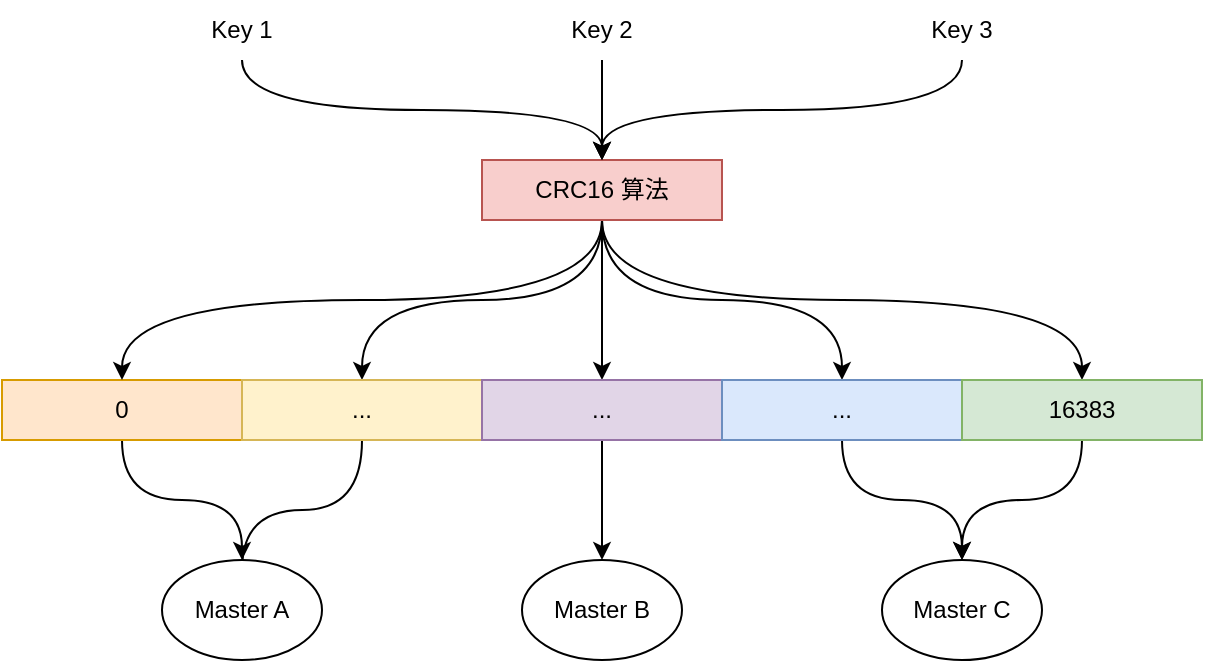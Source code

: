 <mxfile version="15.4.0" type="device"><diagram id="3wV7zsycjSuZS7nKBW8O" name="第 1 页"><mxGraphModel dx="1086" dy="846" grid="1" gridSize="10" guides="1" tooltips="1" connect="1" arrows="1" fold="1" page="1" pageScale="1" pageWidth="827" pageHeight="1169" math="0" shadow="0"><root><mxCell id="0"/><mxCell id="1" parent="0"/><mxCell id="Ky5MsWwmEPHfurqqVyD4-17" style="edgeStyle=orthogonalEdgeStyle;curved=1;rounded=0;orthogonalLoop=1;jettySize=auto;html=1;exitX=0.5;exitY=1;exitDx=0;exitDy=0;" edge="1" parent="1" source="Ky5MsWwmEPHfurqqVyD4-1" target="Ky5MsWwmEPHfurqqVyD4-14"><mxGeometry relative="1" as="geometry"/></mxCell><mxCell id="Ky5MsWwmEPHfurqqVyD4-1" value="0" style="rounded=0;whiteSpace=wrap;html=1;fillColor=#ffe6cc;strokeColor=#d79b00;" vertex="1" parent="1"><mxGeometry x="130" y="280" width="120" height="30" as="geometry"/></mxCell><mxCell id="Ky5MsWwmEPHfurqqVyD4-9" style="edgeStyle=orthogonalEdgeStyle;rounded=0;orthogonalLoop=1;jettySize=auto;html=1;exitX=0.5;exitY=1;exitDx=0;exitDy=0;entryX=0.5;entryY=0;entryDx=0;entryDy=0;curved=1;" edge="1" parent="1" source="Ky5MsWwmEPHfurqqVyD4-3" target="Ky5MsWwmEPHfurqqVyD4-1"><mxGeometry relative="1" as="geometry"/></mxCell><mxCell id="Ky5MsWwmEPHfurqqVyD4-10" style="edgeStyle=orthogonalEdgeStyle;curved=1;rounded=0;orthogonalLoop=1;jettySize=auto;html=1;exitX=0.5;exitY=1;exitDx=0;exitDy=0;" edge="1" parent="1" source="Ky5MsWwmEPHfurqqVyD4-3" target="Ky5MsWwmEPHfurqqVyD4-4"><mxGeometry relative="1" as="geometry"/></mxCell><mxCell id="Ky5MsWwmEPHfurqqVyD4-11" style="edgeStyle=orthogonalEdgeStyle;curved=1;rounded=0;orthogonalLoop=1;jettySize=auto;html=1;exitX=0.5;exitY=1;exitDx=0;exitDy=0;" edge="1" parent="1" source="Ky5MsWwmEPHfurqqVyD4-3" target="Ky5MsWwmEPHfurqqVyD4-6"><mxGeometry relative="1" as="geometry"/></mxCell><mxCell id="Ky5MsWwmEPHfurqqVyD4-12" style="edgeStyle=orthogonalEdgeStyle;curved=1;rounded=0;orthogonalLoop=1;jettySize=auto;html=1;exitX=0.5;exitY=1;exitDx=0;exitDy=0;" edge="1" parent="1" source="Ky5MsWwmEPHfurqqVyD4-3" target="Ky5MsWwmEPHfurqqVyD4-7"><mxGeometry relative="1" as="geometry"/></mxCell><mxCell id="Ky5MsWwmEPHfurqqVyD4-13" style="edgeStyle=orthogonalEdgeStyle;curved=1;rounded=0;orthogonalLoop=1;jettySize=auto;html=1;exitX=0.5;exitY=1;exitDx=0;exitDy=0;entryX=0.5;entryY=0;entryDx=0;entryDy=0;" edge="1" parent="1" source="Ky5MsWwmEPHfurqqVyD4-3" target="Ky5MsWwmEPHfurqqVyD4-8"><mxGeometry relative="1" as="geometry"/></mxCell><mxCell id="Ky5MsWwmEPHfurqqVyD4-3" value="CRC16 算法" style="rounded=0;whiteSpace=wrap;html=1;fillColor=#f8cecc;strokeColor=#b85450;" vertex="1" parent="1"><mxGeometry x="370" y="170" width="120" height="30" as="geometry"/></mxCell><mxCell id="Ky5MsWwmEPHfurqqVyD4-18" style="edgeStyle=orthogonalEdgeStyle;curved=1;rounded=0;orthogonalLoop=1;jettySize=auto;html=1;exitX=0.5;exitY=1;exitDx=0;exitDy=0;" edge="1" parent="1" source="Ky5MsWwmEPHfurqqVyD4-4"><mxGeometry relative="1" as="geometry"><mxPoint x="250" y="380" as="targetPoint"/></mxGeometry></mxCell><mxCell id="Ky5MsWwmEPHfurqqVyD4-4" value="..." style="rounded=0;whiteSpace=wrap;html=1;fillColor=#fff2cc;strokeColor=#d6b656;" vertex="1" parent="1"><mxGeometry x="250" y="280" width="120" height="30" as="geometry"/></mxCell><mxCell id="Ky5MsWwmEPHfurqqVyD4-19" style="edgeStyle=orthogonalEdgeStyle;curved=1;rounded=0;orthogonalLoop=1;jettySize=auto;html=1;exitX=0.5;exitY=1;exitDx=0;exitDy=0;" edge="1" parent="1" source="Ky5MsWwmEPHfurqqVyD4-6" target="Ky5MsWwmEPHfurqqVyD4-15"><mxGeometry relative="1" as="geometry"/></mxCell><mxCell id="Ky5MsWwmEPHfurqqVyD4-6" value="..." style="rounded=0;whiteSpace=wrap;html=1;fillColor=#e1d5e7;strokeColor=#9673a6;" vertex="1" parent="1"><mxGeometry x="370" y="280" width="120" height="30" as="geometry"/></mxCell><mxCell id="Ky5MsWwmEPHfurqqVyD4-20" style="edgeStyle=orthogonalEdgeStyle;curved=1;rounded=0;orthogonalLoop=1;jettySize=auto;html=1;exitX=0.5;exitY=1;exitDx=0;exitDy=0;" edge="1" parent="1" source="Ky5MsWwmEPHfurqqVyD4-7" target="Ky5MsWwmEPHfurqqVyD4-16"><mxGeometry relative="1" as="geometry"/></mxCell><mxCell id="Ky5MsWwmEPHfurqqVyD4-7" value="..." style="rounded=0;whiteSpace=wrap;html=1;fillColor=#dae8fc;strokeColor=#6c8ebf;" vertex="1" parent="1"><mxGeometry x="490" y="280" width="120" height="30" as="geometry"/></mxCell><mxCell id="Ky5MsWwmEPHfurqqVyD4-21" style="edgeStyle=orthogonalEdgeStyle;curved=1;rounded=0;orthogonalLoop=1;jettySize=auto;html=1;exitX=0.5;exitY=1;exitDx=0;exitDy=0;entryX=0.5;entryY=0;entryDx=0;entryDy=0;" edge="1" parent="1" source="Ky5MsWwmEPHfurqqVyD4-8" target="Ky5MsWwmEPHfurqqVyD4-16"><mxGeometry relative="1" as="geometry"/></mxCell><mxCell id="Ky5MsWwmEPHfurqqVyD4-8" value="16383" style="rounded=0;whiteSpace=wrap;html=1;fillColor=#d5e8d4;strokeColor=#82b366;" vertex="1" parent="1"><mxGeometry x="610" y="280" width="120" height="30" as="geometry"/></mxCell><mxCell id="Ky5MsWwmEPHfurqqVyD4-14" value="Master A" style="ellipse;whiteSpace=wrap;html=1;" vertex="1" parent="1"><mxGeometry x="210" y="370" width="80" height="50" as="geometry"/></mxCell><mxCell id="Ky5MsWwmEPHfurqqVyD4-15" value="Master B" style="ellipse;whiteSpace=wrap;html=1;" vertex="1" parent="1"><mxGeometry x="390" y="370" width="80" height="50" as="geometry"/></mxCell><mxCell id="Ky5MsWwmEPHfurqqVyD4-16" value="Master C" style="ellipse;whiteSpace=wrap;html=1;" vertex="1" parent="1"><mxGeometry x="570" y="370" width="80" height="50" as="geometry"/></mxCell><mxCell id="Ky5MsWwmEPHfurqqVyD4-25" style="edgeStyle=orthogonalEdgeStyle;curved=1;rounded=0;orthogonalLoop=1;jettySize=auto;html=1;exitX=0.5;exitY=1;exitDx=0;exitDy=0;entryX=0.5;entryY=0;entryDx=0;entryDy=0;" edge="1" parent="1" source="Ky5MsWwmEPHfurqqVyD4-22" target="Ky5MsWwmEPHfurqqVyD4-3"><mxGeometry relative="1" as="geometry"/></mxCell><mxCell id="Ky5MsWwmEPHfurqqVyD4-22" value="Key 1" style="text;html=1;strokeColor=none;fillColor=none;align=center;verticalAlign=middle;whiteSpace=wrap;rounded=0;" vertex="1" parent="1"><mxGeometry x="220" y="90" width="60" height="30" as="geometry"/></mxCell><mxCell id="Ky5MsWwmEPHfurqqVyD4-26" style="edgeStyle=orthogonalEdgeStyle;curved=1;rounded=0;orthogonalLoop=1;jettySize=auto;html=1;exitX=0.5;exitY=1;exitDx=0;exitDy=0;entryX=0.5;entryY=0;entryDx=0;entryDy=0;" edge="1" parent="1" source="Ky5MsWwmEPHfurqqVyD4-23" target="Ky5MsWwmEPHfurqqVyD4-3"><mxGeometry relative="1" as="geometry"/></mxCell><mxCell id="Ky5MsWwmEPHfurqqVyD4-23" value="Key 2" style="text;html=1;strokeColor=none;fillColor=none;align=center;verticalAlign=middle;whiteSpace=wrap;rounded=0;" vertex="1" parent="1"><mxGeometry x="400" y="90" width="60" height="30" as="geometry"/></mxCell><mxCell id="Ky5MsWwmEPHfurqqVyD4-27" style="edgeStyle=orthogonalEdgeStyle;curved=1;rounded=0;orthogonalLoop=1;jettySize=auto;html=1;exitX=0.5;exitY=1;exitDx=0;exitDy=0;entryX=0.5;entryY=0;entryDx=0;entryDy=0;" edge="1" parent="1" source="Ky5MsWwmEPHfurqqVyD4-24" target="Ky5MsWwmEPHfurqqVyD4-3"><mxGeometry relative="1" as="geometry"/></mxCell><mxCell id="Ky5MsWwmEPHfurqqVyD4-24" value="Key 3" style="text;html=1;strokeColor=none;fillColor=none;align=center;verticalAlign=middle;whiteSpace=wrap;rounded=0;" vertex="1" parent="1"><mxGeometry x="580" y="90" width="60" height="30" as="geometry"/></mxCell></root></mxGraphModel></diagram></mxfile>